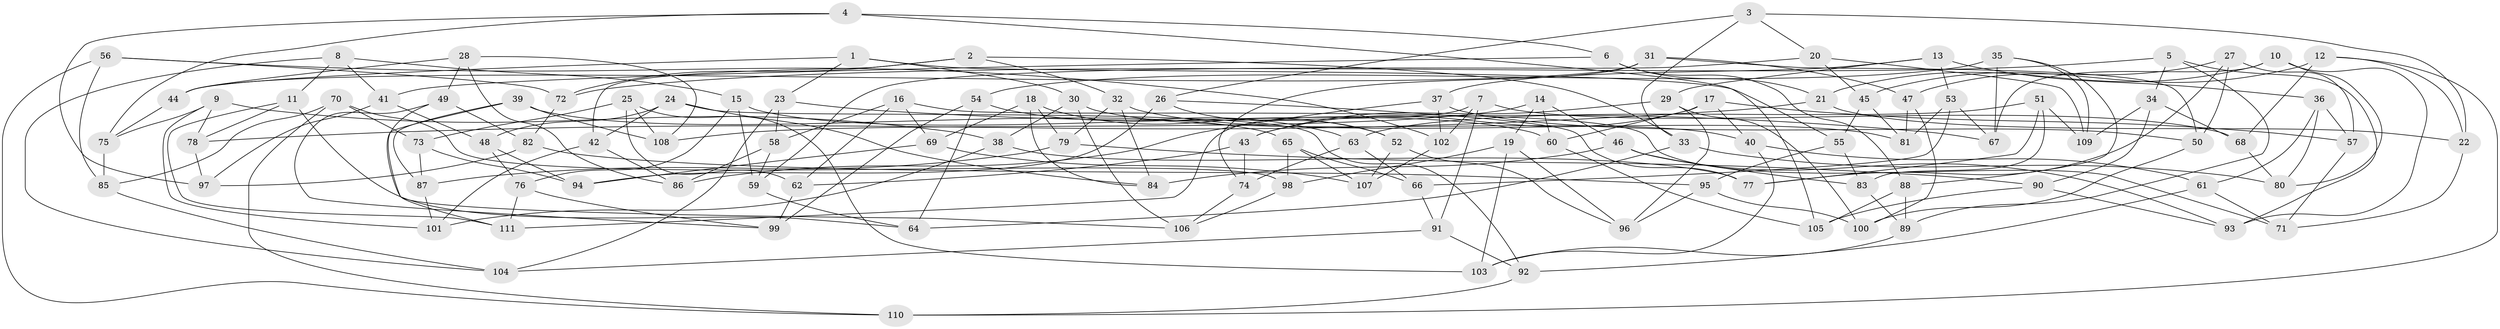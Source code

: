 // Generated by graph-tools (version 1.1) at 2025/26/03/09/25 03:26:55]
// undirected, 111 vertices, 222 edges
graph export_dot {
graph [start="1"]
  node [color=gray90,style=filled];
  1;
  2;
  3;
  4;
  5;
  6;
  7;
  8;
  9;
  10;
  11;
  12;
  13;
  14;
  15;
  16;
  17;
  18;
  19;
  20;
  21;
  22;
  23;
  24;
  25;
  26;
  27;
  28;
  29;
  30;
  31;
  32;
  33;
  34;
  35;
  36;
  37;
  38;
  39;
  40;
  41;
  42;
  43;
  44;
  45;
  46;
  47;
  48;
  49;
  50;
  51;
  52;
  53;
  54;
  55;
  56;
  57;
  58;
  59;
  60;
  61;
  62;
  63;
  64;
  65;
  66;
  67;
  68;
  69;
  70;
  71;
  72;
  73;
  74;
  75;
  76;
  77;
  78;
  79;
  80;
  81;
  82;
  83;
  84;
  85;
  86;
  87;
  88;
  89;
  90;
  91;
  92;
  93;
  94;
  95;
  96;
  97;
  98;
  99;
  100;
  101;
  102;
  103;
  104;
  105;
  106;
  107;
  108;
  109;
  110;
  111;
  1 -- 55;
  1 -- 30;
  1 -- 44;
  1 -- 23;
  2 -- 33;
  2 -- 32;
  2 -- 72;
  2 -- 42;
  3 -- 22;
  3 -- 26;
  3 -- 33;
  3 -- 20;
  4 -- 105;
  4 -- 6;
  4 -- 97;
  4 -- 75;
  5 -- 93;
  5 -- 34;
  5 -- 89;
  5 -- 72;
  6 -- 88;
  6 -- 41;
  6 -- 21;
  7 -- 102;
  7 -- 91;
  7 -- 111;
  7 -- 68;
  8 -- 15;
  8 -- 104;
  8 -- 11;
  8 -- 41;
  9 -- 38;
  9 -- 101;
  9 -- 75;
  9 -- 78;
  10 -- 80;
  10 -- 93;
  10 -- 67;
  10 -- 21;
  11 -- 78;
  11 -- 64;
  11 -- 111;
  12 -- 45;
  12 -- 22;
  12 -- 110;
  12 -- 68;
  13 -- 29;
  13 -- 37;
  13 -- 36;
  13 -- 53;
  14 -- 108;
  14 -- 60;
  14 -- 19;
  14 -- 46;
  15 -- 59;
  15 -- 76;
  15 -- 60;
  16 -- 62;
  16 -- 71;
  16 -- 58;
  16 -- 69;
  17 -- 43;
  17 -- 57;
  17 -- 60;
  17 -- 40;
  18 -- 79;
  18 -- 69;
  18 -- 84;
  18 -- 52;
  19 -- 103;
  19 -- 96;
  19 -- 98;
  20 -- 109;
  20 -- 59;
  20 -- 45;
  21 -- 22;
  21 -- 78;
  22 -- 71;
  23 -- 67;
  23 -- 58;
  23 -- 104;
  24 -- 42;
  24 -- 84;
  24 -- 48;
  24 -- 92;
  25 -- 62;
  25 -- 108;
  25 -- 103;
  25 -- 73;
  26 -- 94;
  26 -- 77;
  26 -- 52;
  27 -- 77;
  27 -- 57;
  27 -- 47;
  27 -- 50;
  28 -- 44;
  28 -- 49;
  28 -- 86;
  28 -- 108;
  29 -- 43;
  29 -- 96;
  29 -- 100;
  30 -- 106;
  30 -- 38;
  30 -- 40;
  31 -- 50;
  31 -- 44;
  31 -- 74;
  31 -- 47;
  32 -- 81;
  32 -- 79;
  32 -- 84;
  33 -- 80;
  33 -- 64;
  34 -- 109;
  34 -- 68;
  34 -- 90;
  35 -- 67;
  35 -- 109;
  35 -- 88;
  35 -- 54;
  36 -- 61;
  36 -- 80;
  36 -- 57;
  37 -- 102;
  37 -- 86;
  37 -- 50;
  38 -- 101;
  38 -- 77;
  39 -- 111;
  39 -- 65;
  39 -- 87;
  39 -- 108;
  40 -- 61;
  40 -- 103;
  41 -- 48;
  41 -- 97;
  42 -- 101;
  42 -- 86;
  43 -- 74;
  43 -- 62;
  44 -- 75;
  45 -- 81;
  45 -- 55;
  46 -- 84;
  46 -- 93;
  46 -- 83;
  47 -- 100;
  47 -- 81;
  48 -- 76;
  48 -- 94;
  49 -- 82;
  49 -- 99;
  49 -- 106;
  50 -- 100;
  51 -- 83;
  51 -- 109;
  51 -- 77;
  51 -- 63;
  52 -- 96;
  52 -- 107;
  53 -- 66;
  53 -- 67;
  53 -- 81;
  54 -- 99;
  54 -- 64;
  54 -- 63;
  55 -- 83;
  55 -- 95;
  56 -- 72;
  56 -- 102;
  56 -- 110;
  56 -- 85;
  57 -- 71;
  58 -- 86;
  58 -- 59;
  59 -- 64;
  60 -- 105;
  61 -- 92;
  61 -- 71;
  62 -- 99;
  63 -- 74;
  63 -- 66;
  65 -- 98;
  65 -- 107;
  65 -- 66;
  66 -- 91;
  68 -- 80;
  69 -- 94;
  69 -- 107;
  70 -- 73;
  70 -- 98;
  70 -- 85;
  70 -- 110;
  72 -- 82;
  73 -- 87;
  73 -- 94;
  74 -- 106;
  75 -- 85;
  76 -- 99;
  76 -- 111;
  78 -- 97;
  79 -- 87;
  79 -- 90;
  82 -- 95;
  82 -- 97;
  83 -- 89;
  85 -- 104;
  87 -- 101;
  88 -- 105;
  88 -- 89;
  89 -- 103;
  90 -- 93;
  90 -- 105;
  91 -- 104;
  91 -- 92;
  92 -- 110;
  95 -- 100;
  95 -- 96;
  98 -- 106;
  102 -- 107;
}
